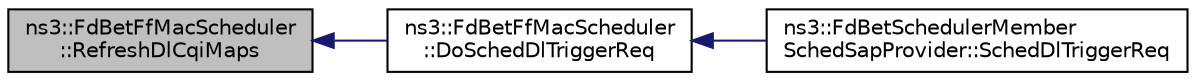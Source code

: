 digraph "ns3::FdBetFfMacScheduler::RefreshDlCqiMaps"
{
  edge [fontname="Helvetica",fontsize="10",labelfontname="Helvetica",labelfontsize="10"];
  node [fontname="Helvetica",fontsize="10",shape=record];
  rankdir="LR";
  Node1 [label="ns3::FdBetFfMacScheduler\l::RefreshDlCqiMaps",height=0.2,width=0.4,color="black", fillcolor="grey75", style="filled", fontcolor="black"];
  Node1 -> Node2 [dir="back",color="midnightblue",fontsize="10",style="solid"];
  Node2 [label="ns3::FdBetFfMacScheduler\l::DoSchedDlTriggerReq",height=0.2,width=0.4,color="black", fillcolor="white", style="filled",URL="$d0/ddf/classns3_1_1FdBetFfMacScheduler.html#a4e1f422a62da413de04f83ecb9abefc0"];
  Node2 -> Node3 [dir="back",color="midnightblue",fontsize="10",style="solid"];
  Node3 [label="ns3::FdBetSchedulerMember\lSchedSapProvider::SchedDlTriggerReq",height=0.2,width=0.4,color="black", fillcolor="white", style="filled",URL="$d5/df6/classns3_1_1FdBetSchedulerMemberSchedSapProvider.html#aca345631a989122331e9665f62119fb2"];
}
